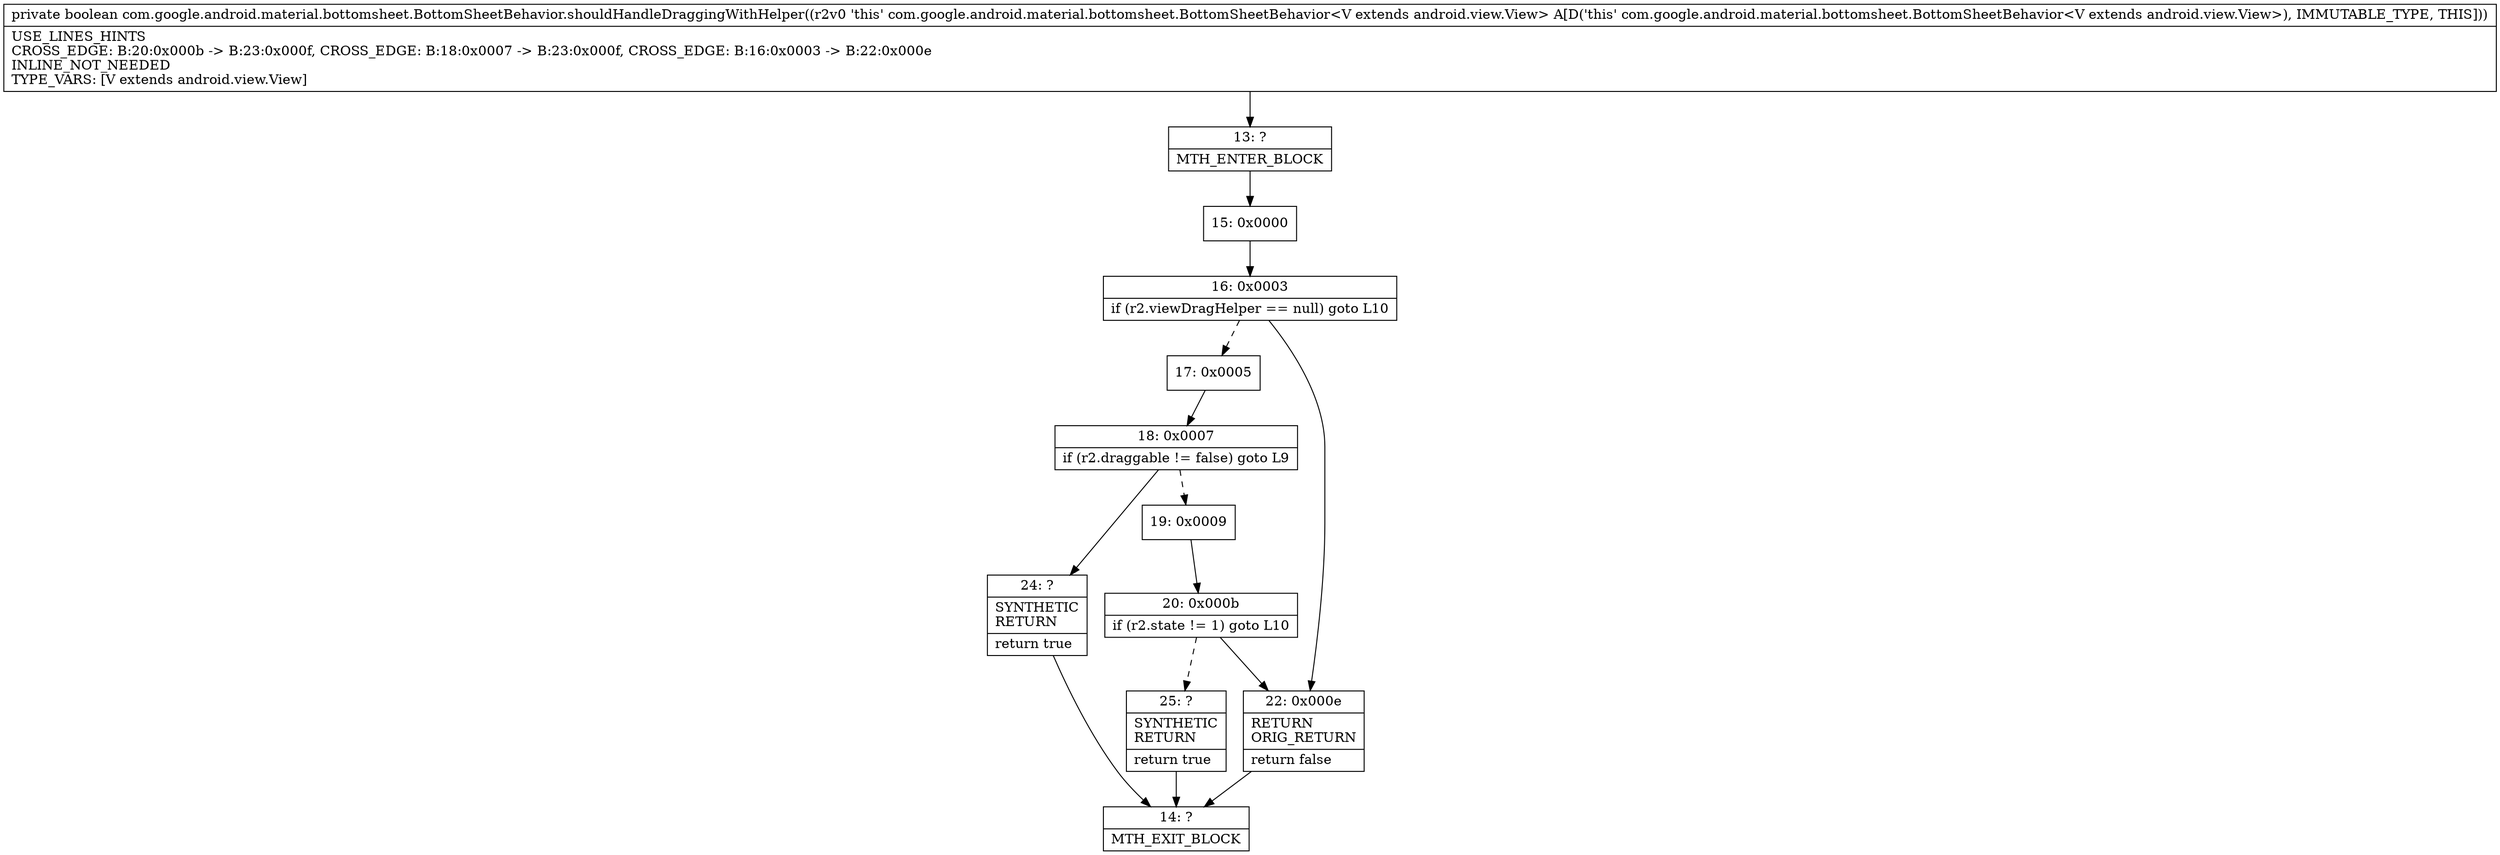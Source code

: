 digraph "CFG forcom.google.android.material.bottomsheet.BottomSheetBehavior.shouldHandleDraggingWithHelper()Z" {
Node_13 [shape=record,label="{13\:\ ?|MTH_ENTER_BLOCK\l}"];
Node_15 [shape=record,label="{15\:\ 0x0000}"];
Node_16 [shape=record,label="{16\:\ 0x0003|if (r2.viewDragHelper == null) goto L10\l}"];
Node_17 [shape=record,label="{17\:\ 0x0005}"];
Node_18 [shape=record,label="{18\:\ 0x0007|if (r2.draggable != false) goto L9\l}"];
Node_19 [shape=record,label="{19\:\ 0x0009}"];
Node_20 [shape=record,label="{20\:\ 0x000b|if (r2.state != 1) goto L10\l}"];
Node_25 [shape=record,label="{25\:\ ?|SYNTHETIC\lRETURN\l|return true\l}"];
Node_14 [shape=record,label="{14\:\ ?|MTH_EXIT_BLOCK\l}"];
Node_24 [shape=record,label="{24\:\ ?|SYNTHETIC\lRETURN\l|return true\l}"];
Node_22 [shape=record,label="{22\:\ 0x000e|RETURN\lORIG_RETURN\l|return false\l}"];
MethodNode[shape=record,label="{private boolean com.google.android.material.bottomsheet.BottomSheetBehavior.shouldHandleDraggingWithHelper((r2v0 'this' com.google.android.material.bottomsheet.BottomSheetBehavior\<V extends android.view.View\> A[D('this' com.google.android.material.bottomsheet.BottomSheetBehavior\<V extends android.view.View\>), IMMUTABLE_TYPE, THIS]))  | USE_LINES_HINTS\lCROSS_EDGE: B:20:0x000b \-\> B:23:0x000f, CROSS_EDGE: B:18:0x0007 \-\> B:23:0x000f, CROSS_EDGE: B:16:0x0003 \-\> B:22:0x000e\lINLINE_NOT_NEEDED\lTYPE_VARS: [V extends android.view.View]\l}"];
MethodNode -> Node_13;Node_13 -> Node_15;
Node_15 -> Node_16;
Node_16 -> Node_17[style=dashed];
Node_16 -> Node_22;
Node_17 -> Node_18;
Node_18 -> Node_19[style=dashed];
Node_18 -> Node_24;
Node_19 -> Node_20;
Node_20 -> Node_22;
Node_20 -> Node_25[style=dashed];
Node_25 -> Node_14;
Node_24 -> Node_14;
Node_22 -> Node_14;
}

